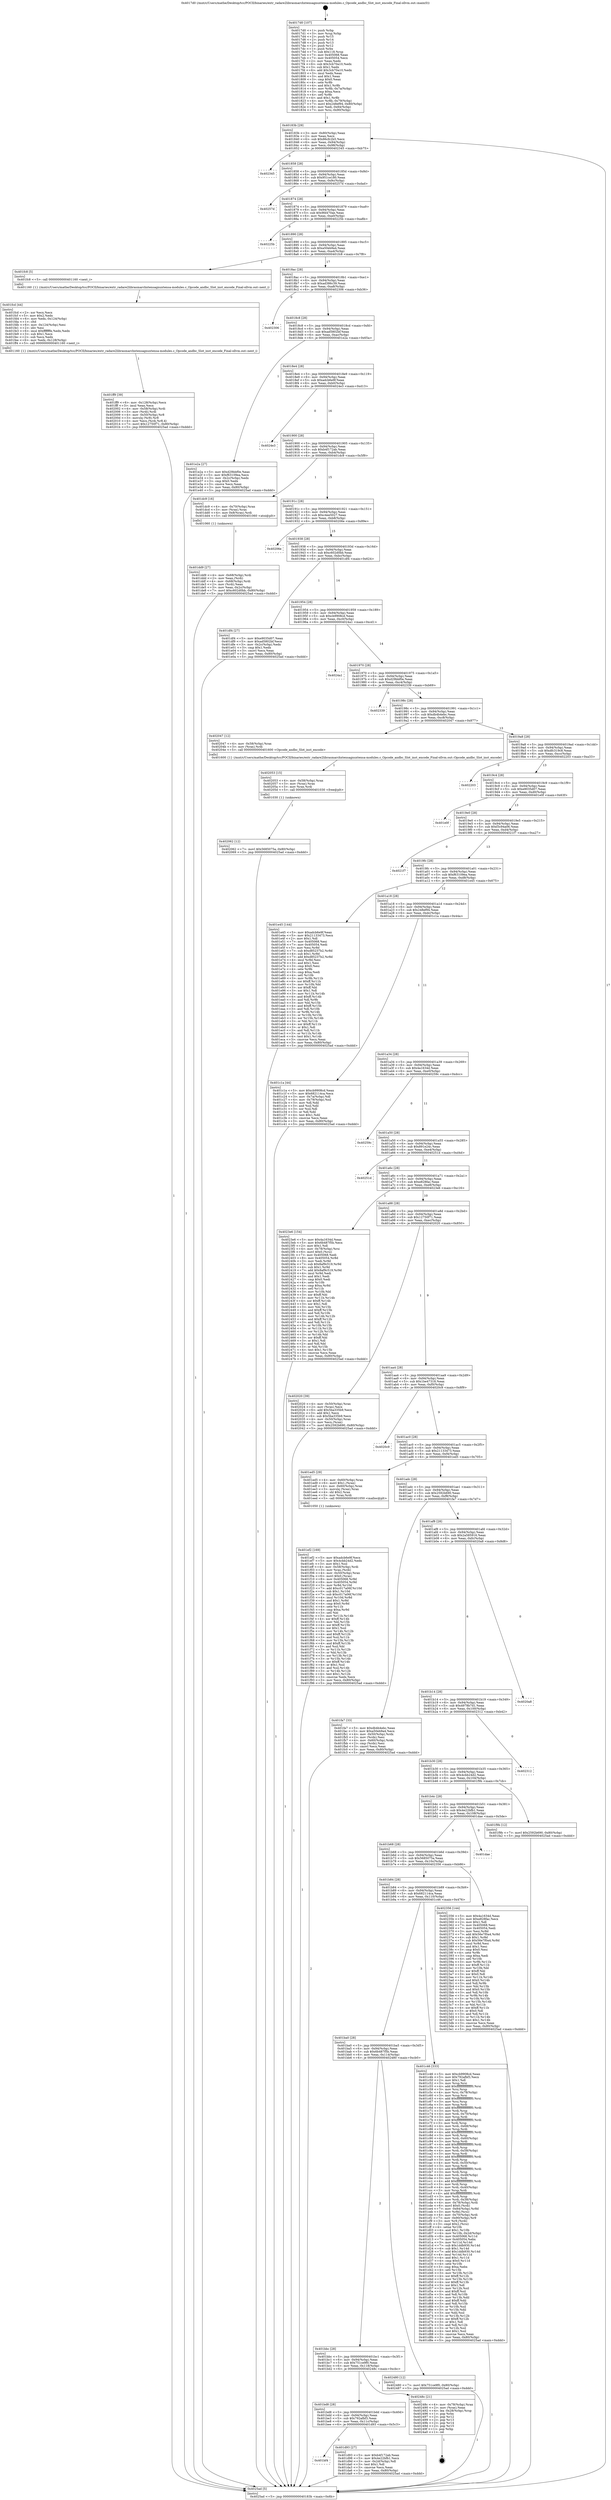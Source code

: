 digraph "0x4017d0" {
  label = "0x4017d0 (/mnt/c/Users/mathe/Desktop/tcc/POCII/binaries/extr_radare2librasmarchxtensagnuxtensa-modules.c_Opcode_andbc_Slot_inst_encode_Final-ollvm.out::main(0))"
  labelloc = "t"
  node[shape=record]

  Entry [label="",width=0.3,height=0.3,shape=circle,fillcolor=black,style=filled]
  "0x40183b" [label="{
     0x40183b [29]\l
     | [instrs]\l
     &nbsp;&nbsp;0x40183b \<+3\>: mov -0x80(%rbp),%eax\l
     &nbsp;&nbsp;0x40183e \<+2\>: mov %eax,%ecx\l
     &nbsp;&nbsp;0x401840 \<+6\>: sub $0x86cfc2b5,%ecx\l
     &nbsp;&nbsp;0x401846 \<+6\>: mov %eax,-0x94(%rbp)\l
     &nbsp;&nbsp;0x40184c \<+6\>: mov %ecx,-0x98(%rbp)\l
     &nbsp;&nbsp;0x401852 \<+6\>: je 0000000000402345 \<main+0xb75\>\l
  }"]
  "0x402345" [label="{
     0x402345\l
  }", style=dashed]
  "0x401858" [label="{
     0x401858 [28]\l
     | [instrs]\l
     &nbsp;&nbsp;0x401858 \<+5\>: jmp 000000000040185d \<main+0x8d\>\l
     &nbsp;&nbsp;0x40185d \<+6\>: mov -0x94(%rbp),%eax\l
     &nbsp;&nbsp;0x401863 \<+5\>: sub $0x951ce180,%eax\l
     &nbsp;&nbsp;0x401868 \<+6\>: mov %eax,-0x9c(%rbp)\l
     &nbsp;&nbsp;0x40186e \<+6\>: je 000000000040257d \<main+0xdad\>\l
  }"]
  Exit [label="",width=0.3,height=0.3,shape=circle,fillcolor=black,style=filled,peripheries=2]
  "0x40257d" [label="{
     0x40257d\l
  }", style=dashed]
  "0x401874" [label="{
     0x401874 [28]\l
     | [instrs]\l
     &nbsp;&nbsp;0x401874 \<+5\>: jmp 0000000000401879 \<main+0xa9\>\l
     &nbsp;&nbsp;0x401879 \<+6\>: mov -0x94(%rbp),%eax\l
     &nbsp;&nbsp;0x40187f \<+5\>: sub $0x9fd470ae,%eax\l
     &nbsp;&nbsp;0x401884 \<+6\>: mov %eax,-0xa0(%rbp)\l
     &nbsp;&nbsp;0x40188a \<+6\>: je 000000000040225b \<main+0xa8b\>\l
  }"]
  "0x402062" [label="{
     0x402062 [12]\l
     | [instrs]\l
     &nbsp;&nbsp;0x402062 \<+7\>: movl $0x5685075a,-0x80(%rbp)\l
     &nbsp;&nbsp;0x402069 \<+5\>: jmp 00000000004025ad \<main+0xddd\>\l
  }"]
  "0x40225b" [label="{
     0x40225b\l
  }", style=dashed]
  "0x401890" [label="{
     0x401890 [28]\l
     | [instrs]\l
     &nbsp;&nbsp;0x401890 \<+5\>: jmp 0000000000401895 \<main+0xc5\>\l
     &nbsp;&nbsp;0x401895 \<+6\>: mov -0x94(%rbp),%eax\l
     &nbsp;&nbsp;0x40189b \<+5\>: sub $0xa50eb9a4,%eax\l
     &nbsp;&nbsp;0x4018a0 \<+6\>: mov %eax,-0xa4(%rbp)\l
     &nbsp;&nbsp;0x4018a6 \<+6\>: je 0000000000401fc8 \<main+0x7f8\>\l
  }"]
  "0x402053" [label="{
     0x402053 [15]\l
     | [instrs]\l
     &nbsp;&nbsp;0x402053 \<+4\>: mov -0x58(%rbp),%rax\l
     &nbsp;&nbsp;0x402057 \<+3\>: mov (%rax),%rax\l
     &nbsp;&nbsp;0x40205a \<+3\>: mov %rax,%rdi\l
     &nbsp;&nbsp;0x40205d \<+5\>: call 0000000000401030 \<free@plt\>\l
     | [calls]\l
     &nbsp;&nbsp;0x401030 \{1\} (unknown)\l
  }"]
  "0x401fc8" [label="{
     0x401fc8 [5]\l
     | [instrs]\l
     &nbsp;&nbsp;0x401fc8 \<+5\>: call 0000000000401160 \<next_i\>\l
     | [calls]\l
     &nbsp;&nbsp;0x401160 \{1\} (/mnt/c/Users/mathe/Desktop/tcc/POCII/binaries/extr_radare2librasmarchxtensagnuxtensa-modules.c_Opcode_andbc_Slot_inst_encode_Final-ollvm.out::next_i)\l
  }"]
  "0x4018ac" [label="{
     0x4018ac [28]\l
     | [instrs]\l
     &nbsp;&nbsp;0x4018ac \<+5\>: jmp 00000000004018b1 \<main+0xe1\>\l
     &nbsp;&nbsp;0x4018b1 \<+6\>: mov -0x94(%rbp),%eax\l
     &nbsp;&nbsp;0x4018b7 \<+5\>: sub $0xad386c39,%eax\l
     &nbsp;&nbsp;0x4018bc \<+6\>: mov %eax,-0xa8(%rbp)\l
     &nbsp;&nbsp;0x4018c2 \<+6\>: je 0000000000402306 \<main+0xb36\>\l
  }"]
  "0x401ff9" [label="{
     0x401ff9 [39]\l
     | [instrs]\l
     &nbsp;&nbsp;0x401ff9 \<+6\>: mov -0x128(%rbp),%ecx\l
     &nbsp;&nbsp;0x401fff \<+3\>: imul %eax,%ecx\l
     &nbsp;&nbsp;0x402002 \<+4\>: mov -0x58(%rbp),%rdi\l
     &nbsp;&nbsp;0x402006 \<+3\>: mov (%rdi),%rdi\l
     &nbsp;&nbsp;0x402009 \<+4\>: mov -0x50(%rbp),%r8\l
     &nbsp;&nbsp;0x40200d \<+3\>: movslq (%r8),%r8\l
     &nbsp;&nbsp;0x402010 \<+4\>: mov %ecx,(%rdi,%r8,4)\l
     &nbsp;&nbsp;0x402014 \<+7\>: movl $0x12750f71,-0x80(%rbp)\l
     &nbsp;&nbsp;0x40201b \<+5\>: jmp 00000000004025ad \<main+0xddd\>\l
  }"]
  "0x402306" [label="{
     0x402306\l
  }", style=dashed]
  "0x4018c8" [label="{
     0x4018c8 [28]\l
     | [instrs]\l
     &nbsp;&nbsp;0x4018c8 \<+5\>: jmp 00000000004018cd \<main+0xfd\>\l
     &nbsp;&nbsp;0x4018cd \<+6\>: mov -0x94(%rbp),%eax\l
     &nbsp;&nbsp;0x4018d3 \<+5\>: sub $0xad5802bf,%eax\l
     &nbsp;&nbsp;0x4018d8 \<+6\>: mov %eax,-0xac(%rbp)\l
     &nbsp;&nbsp;0x4018de \<+6\>: je 0000000000401e2a \<main+0x65a\>\l
  }"]
  "0x401fcd" [label="{
     0x401fcd [44]\l
     | [instrs]\l
     &nbsp;&nbsp;0x401fcd \<+2\>: xor %ecx,%ecx\l
     &nbsp;&nbsp;0x401fcf \<+5\>: mov $0x2,%edx\l
     &nbsp;&nbsp;0x401fd4 \<+6\>: mov %edx,-0x124(%rbp)\l
     &nbsp;&nbsp;0x401fda \<+1\>: cltd\l
     &nbsp;&nbsp;0x401fdb \<+6\>: mov -0x124(%rbp),%esi\l
     &nbsp;&nbsp;0x401fe1 \<+2\>: idiv %esi\l
     &nbsp;&nbsp;0x401fe3 \<+6\>: imul $0xfffffffe,%edx,%edx\l
     &nbsp;&nbsp;0x401fe9 \<+3\>: sub $0x1,%ecx\l
     &nbsp;&nbsp;0x401fec \<+2\>: sub %ecx,%edx\l
     &nbsp;&nbsp;0x401fee \<+6\>: mov %edx,-0x128(%rbp)\l
     &nbsp;&nbsp;0x401ff4 \<+5\>: call 0000000000401160 \<next_i\>\l
     | [calls]\l
     &nbsp;&nbsp;0x401160 \{1\} (/mnt/c/Users/mathe/Desktop/tcc/POCII/binaries/extr_radare2librasmarchxtensagnuxtensa-modules.c_Opcode_andbc_Slot_inst_encode_Final-ollvm.out::next_i)\l
  }"]
  "0x401e2a" [label="{
     0x401e2a [27]\l
     | [instrs]\l
     &nbsp;&nbsp;0x401e2a \<+5\>: mov $0xd29bbf0e,%eax\l
     &nbsp;&nbsp;0x401e2f \<+5\>: mov $0xf63109ea,%ecx\l
     &nbsp;&nbsp;0x401e34 \<+3\>: mov -0x2c(%rbp),%edx\l
     &nbsp;&nbsp;0x401e37 \<+3\>: cmp $0x0,%edx\l
     &nbsp;&nbsp;0x401e3a \<+3\>: cmove %ecx,%eax\l
     &nbsp;&nbsp;0x401e3d \<+3\>: mov %eax,-0x80(%rbp)\l
     &nbsp;&nbsp;0x401e40 \<+5\>: jmp 00000000004025ad \<main+0xddd\>\l
  }"]
  "0x4018e4" [label="{
     0x4018e4 [28]\l
     | [instrs]\l
     &nbsp;&nbsp;0x4018e4 \<+5\>: jmp 00000000004018e9 \<main+0x119\>\l
     &nbsp;&nbsp;0x4018e9 \<+6\>: mov -0x94(%rbp),%eax\l
     &nbsp;&nbsp;0x4018ef \<+5\>: sub $0xadcb6e9f,%eax\l
     &nbsp;&nbsp;0x4018f4 \<+6\>: mov %eax,-0xb0(%rbp)\l
     &nbsp;&nbsp;0x4018fa \<+6\>: je 00000000004024e3 \<main+0xd13\>\l
  }"]
  "0x401ef2" [label="{
     0x401ef2 [169]\l
     | [instrs]\l
     &nbsp;&nbsp;0x401ef2 \<+5\>: mov $0xadcb6e9f,%ecx\l
     &nbsp;&nbsp;0x401ef7 \<+5\>: mov $0x4cbb24d2,%edx\l
     &nbsp;&nbsp;0x401efc \<+3\>: mov $0x1,%sil\l
     &nbsp;&nbsp;0x401eff \<+4\>: mov -0x58(%rbp),%rdi\l
     &nbsp;&nbsp;0x401f03 \<+3\>: mov %rax,(%rdi)\l
     &nbsp;&nbsp;0x401f06 \<+4\>: mov -0x50(%rbp),%rax\l
     &nbsp;&nbsp;0x401f0a \<+6\>: movl $0x0,(%rax)\l
     &nbsp;&nbsp;0x401f10 \<+8\>: mov 0x405068,%r8d\l
     &nbsp;&nbsp;0x401f18 \<+8\>: mov 0x405054,%r9d\l
     &nbsp;&nbsp;0x401f20 \<+3\>: mov %r8d,%r10d\l
     &nbsp;&nbsp;0x401f23 \<+7\>: add $0xc017a06f,%r10d\l
     &nbsp;&nbsp;0x401f2a \<+4\>: sub $0x1,%r10d\l
     &nbsp;&nbsp;0x401f2e \<+7\>: sub $0xc017a06f,%r10d\l
     &nbsp;&nbsp;0x401f35 \<+4\>: imul %r10d,%r8d\l
     &nbsp;&nbsp;0x401f39 \<+4\>: and $0x1,%r8d\l
     &nbsp;&nbsp;0x401f3d \<+4\>: cmp $0x0,%r8d\l
     &nbsp;&nbsp;0x401f41 \<+4\>: sete %r11b\l
     &nbsp;&nbsp;0x401f45 \<+4\>: cmp $0xa,%r9d\l
     &nbsp;&nbsp;0x401f49 \<+3\>: setl %bl\l
     &nbsp;&nbsp;0x401f4c \<+3\>: mov %r11b,%r14b\l
     &nbsp;&nbsp;0x401f4f \<+4\>: xor $0xff,%r14b\l
     &nbsp;&nbsp;0x401f53 \<+3\>: mov %bl,%r15b\l
     &nbsp;&nbsp;0x401f56 \<+4\>: xor $0xff,%r15b\l
     &nbsp;&nbsp;0x401f5a \<+4\>: xor $0x1,%sil\l
     &nbsp;&nbsp;0x401f5e \<+3\>: mov %r14b,%r12b\l
     &nbsp;&nbsp;0x401f61 \<+4\>: and $0xff,%r12b\l
     &nbsp;&nbsp;0x401f65 \<+3\>: and %sil,%r11b\l
     &nbsp;&nbsp;0x401f68 \<+3\>: mov %r15b,%r13b\l
     &nbsp;&nbsp;0x401f6b \<+4\>: and $0xff,%r13b\l
     &nbsp;&nbsp;0x401f6f \<+3\>: and %sil,%bl\l
     &nbsp;&nbsp;0x401f72 \<+3\>: or %r11b,%r12b\l
     &nbsp;&nbsp;0x401f75 \<+3\>: or %bl,%r13b\l
     &nbsp;&nbsp;0x401f78 \<+3\>: xor %r13b,%r12b\l
     &nbsp;&nbsp;0x401f7b \<+3\>: or %r15b,%r14b\l
     &nbsp;&nbsp;0x401f7e \<+4\>: xor $0xff,%r14b\l
     &nbsp;&nbsp;0x401f82 \<+4\>: or $0x1,%sil\l
     &nbsp;&nbsp;0x401f86 \<+3\>: and %sil,%r14b\l
     &nbsp;&nbsp;0x401f89 \<+3\>: or %r14b,%r12b\l
     &nbsp;&nbsp;0x401f8c \<+4\>: test $0x1,%r12b\l
     &nbsp;&nbsp;0x401f90 \<+3\>: cmovne %edx,%ecx\l
     &nbsp;&nbsp;0x401f93 \<+3\>: mov %ecx,-0x80(%rbp)\l
     &nbsp;&nbsp;0x401f96 \<+5\>: jmp 00000000004025ad \<main+0xddd\>\l
  }"]
  "0x4024e3" [label="{
     0x4024e3\l
  }", style=dashed]
  "0x401900" [label="{
     0x401900 [28]\l
     | [instrs]\l
     &nbsp;&nbsp;0x401900 \<+5\>: jmp 0000000000401905 \<main+0x135\>\l
     &nbsp;&nbsp;0x401905 \<+6\>: mov -0x94(%rbp),%eax\l
     &nbsp;&nbsp;0x40190b \<+5\>: sub $0xb4f172ab,%eax\l
     &nbsp;&nbsp;0x401910 \<+6\>: mov %eax,-0xb4(%rbp)\l
     &nbsp;&nbsp;0x401916 \<+6\>: je 0000000000401dc9 \<main+0x5f9\>\l
  }"]
  "0x401dd9" [label="{
     0x401dd9 [27]\l
     | [instrs]\l
     &nbsp;&nbsp;0x401dd9 \<+4\>: mov -0x68(%rbp),%rdi\l
     &nbsp;&nbsp;0x401ddd \<+2\>: mov %eax,(%rdi)\l
     &nbsp;&nbsp;0x401ddf \<+4\>: mov -0x68(%rbp),%rdi\l
     &nbsp;&nbsp;0x401de3 \<+2\>: mov (%rdi),%eax\l
     &nbsp;&nbsp;0x401de5 \<+3\>: mov %eax,-0x2c(%rbp)\l
     &nbsp;&nbsp;0x401de8 \<+7\>: movl $0xc602d0bb,-0x80(%rbp)\l
     &nbsp;&nbsp;0x401def \<+5\>: jmp 00000000004025ad \<main+0xddd\>\l
  }"]
  "0x401dc9" [label="{
     0x401dc9 [16]\l
     | [instrs]\l
     &nbsp;&nbsp;0x401dc9 \<+4\>: mov -0x70(%rbp),%rax\l
     &nbsp;&nbsp;0x401dcd \<+3\>: mov (%rax),%rax\l
     &nbsp;&nbsp;0x401dd0 \<+4\>: mov 0x8(%rax),%rdi\l
     &nbsp;&nbsp;0x401dd4 \<+5\>: call 0000000000401060 \<atoi@plt\>\l
     | [calls]\l
     &nbsp;&nbsp;0x401060 \{1\} (unknown)\l
  }"]
  "0x40191c" [label="{
     0x40191c [28]\l
     | [instrs]\l
     &nbsp;&nbsp;0x40191c \<+5\>: jmp 0000000000401921 \<main+0x151\>\l
     &nbsp;&nbsp;0x401921 \<+6\>: mov -0x94(%rbp),%eax\l
     &nbsp;&nbsp;0x401927 \<+5\>: sub $0xc4ee5027,%eax\l
     &nbsp;&nbsp;0x40192c \<+6\>: mov %eax,-0xb8(%rbp)\l
     &nbsp;&nbsp;0x401932 \<+6\>: je 000000000040206e \<main+0x89e\>\l
  }"]
  "0x401bf4" [label="{
     0x401bf4\l
  }", style=dashed]
  "0x40206e" [label="{
     0x40206e\l
  }", style=dashed]
  "0x401938" [label="{
     0x401938 [28]\l
     | [instrs]\l
     &nbsp;&nbsp;0x401938 \<+5\>: jmp 000000000040193d \<main+0x16d\>\l
     &nbsp;&nbsp;0x40193d \<+6\>: mov -0x94(%rbp),%eax\l
     &nbsp;&nbsp;0x401943 \<+5\>: sub $0xc602d0bb,%eax\l
     &nbsp;&nbsp;0x401948 \<+6\>: mov %eax,-0xbc(%rbp)\l
     &nbsp;&nbsp;0x40194e \<+6\>: je 0000000000401df4 \<main+0x624\>\l
  }"]
  "0x401d93" [label="{
     0x401d93 [27]\l
     | [instrs]\l
     &nbsp;&nbsp;0x401d93 \<+5\>: mov $0xb4f172ab,%eax\l
     &nbsp;&nbsp;0x401d98 \<+5\>: mov $0x4e22bfb1,%ecx\l
     &nbsp;&nbsp;0x401d9d \<+3\>: mov -0x2d(%rbp),%dl\l
     &nbsp;&nbsp;0x401da0 \<+3\>: test $0x1,%dl\l
     &nbsp;&nbsp;0x401da3 \<+3\>: cmovne %ecx,%eax\l
     &nbsp;&nbsp;0x401da6 \<+3\>: mov %eax,-0x80(%rbp)\l
     &nbsp;&nbsp;0x401da9 \<+5\>: jmp 00000000004025ad \<main+0xddd\>\l
  }"]
  "0x401df4" [label="{
     0x401df4 [27]\l
     | [instrs]\l
     &nbsp;&nbsp;0x401df4 \<+5\>: mov $0xe9035d07,%eax\l
     &nbsp;&nbsp;0x401df9 \<+5\>: mov $0xad5802bf,%ecx\l
     &nbsp;&nbsp;0x401dfe \<+3\>: mov -0x2c(%rbp),%edx\l
     &nbsp;&nbsp;0x401e01 \<+3\>: cmp $0x1,%edx\l
     &nbsp;&nbsp;0x401e04 \<+3\>: cmovl %ecx,%eax\l
     &nbsp;&nbsp;0x401e07 \<+3\>: mov %eax,-0x80(%rbp)\l
     &nbsp;&nbsp;0x401e0a \<+5\>: jmp 00000000004025ad \<main+0xddd\>\l
  }"]
  "0x401954" [label="{
     0x401954 [28]\l
     | [instrs]\l
     &nbsp;&nbsp;0x401954 \<+5\>: jmp 0000000000401959 \<main+0x189\>\l
     &nbsp;&nbsp;0x401959 \<+6\>: mov -0x94(%rbp),%eax\l
     &nbsp;&nbsp;0x40195f \<+5\>: sub $0xcb9908cd,%eax\l
     &nbsp;&nbsp;0x401964 \<+6\>: mov %eax,-0xc0(%rbp)\l
     &nbsp;&nbsp;0x40196a \<+6\>: je 00000000004024a1 \<main+0xcd1\>\l
  }"]
  "0x401bd8" [label="{
     0x401bd8 [28]\l
     | [instrs]\l
     &nbsp;&nbsp;0x401bd8 \<+5\>: jmp 0000000000401bdd \<main+0x40d\>\l
     &nbsp;&nbsp;0x401bdd \<+6\>: mov -0x94(%rbp),%eax\l
     &nbsp;&nbsp;0x401be3 \<+5\>: sub $0x792afbf3,%eax\l
     &nbsp;&nbsp;0x401be8 \<+6\>: mov %eax,-0x11c(%rbp)\l
     &nbsp;&nbsp;0x401bee \<+6\>: je 0000000000401d93 \<main+0x5c3\>\l
  }"]
  "0x4024a1" [label="{
     0x4024a1\l
  }", style=dashed]
  "0x401970" [label="{
     0x401970 [28]\l
     | [instrs]\l
     &nbsp;&nbsp;0x401970 \<+5\>: jmp 0000000000401975 \<main+0x1a5\>\l
     &nbsp;&nbsp;0x401975 \<+6\>: mov -0x94(%rbp),%eax\l
     &nbsp;&nbsp;0x40197b \<+5\>: sub $0xd29bbf0e,%eax\l
     &nbsp;&nbsp;0x401980 \<+6\>: mov %eax,-0xc4(%rbp)\l
     &nbsp;&nbsp;0x401986 \<+6\>: je 0000000000402339 \<main+0xb69\>\l
  }"]
  "0x40248c" [label="{
     0x40248c [21]\l
     | [instrs]\l
     &nbsp;&nbsp;0x40248c \<+4\>: mov -0x78(%rbp),%rax\l
     &nbsp;&nbsp;0x402490 \<+2\>: mov (%rax),%eax\l
     &nbsp;&nbsp;0x402492 \<+4\>: lea -0x28(%rbp),%rsp\l
     &nbsp;&nbsp;0x402496 \<+1\>: pop %rbx\l
     &nbsp;&nbsp;0x402497 \<+2\>: pop %r12\l
     &nbsp;&nbsp;0x402499 \<+2\>: pop %r13\l
     &nbsp;&nbsp;0x40249b \<+2\>: pop %r14\l
     &nbsp;&nbsp;0x40249d \<+2\>: pop %r15\l
     &nbsp;&nbsp;0x40249f \<+1\>: pop %rbp\l
     &nbsp;&nbsp;0x4024a0 \<+1\>: ret\l
  }"]
  "0x402339" [label="{
     0x402339\l
  }", style=dashed]
  "0x40198c" [label="{
     0x40198c [28]\l
     | [instrs]\l
     &nbsp;&nbsp;0x40198c \<+5\>: jmp 0000000000401991 \<main+0x1c1\>\l
     &nbsp;&nbsp;0x401991 \<+6\>: mov -0x94(%rbp),%eax\l
     &nbsp;&nbsp;0x401997 \<+5\>: sub $0xdb4b4ebc,%eax\l
     &nbsp;&nbsp;0x40199c \<+6\>: mov %eax,-0xc8(%rbp)\l
     &nbsp;&nbsp;0x4019a2 \<+6\>: je 0000000000402047 \<main+0x877\>\l
  }"]
  "0x401bbc" [label="{
     0x401bbc [28]\l
     | [instrs]\l
     &nbsp;&nbsp;0x401bbc \<+5\>: jmp 0000000000401bc1 \<main+0x3f1\>\l
     &nbsp;&nbsp;0x401bc1 \<+6\>: mov -0x94(%rbp),%eax\l
     &nbsp;&nbsp;0x401bc7 \<+5\>: sub $0x751ce9f0,%eax\l
     &nbsp;&nbsp;0x401bcc \<+6\>: mov %eax,-0x118(%rbp)\l
     &nbsp;&nbsp;0x401bd2 \<+6\>: je 000000000040248c \<main+0xcbc\>\l
  }"]
  "0x402047" [label="{
     0x402047 [12]\l
     | [instrs]\l
     &nbsp;&nbsp;0x402047 \<+4\>: mov -0x58(%rbp),%rax\l
     &nbsp;&nbsp;0x40204b \<+3\>: mov (%rax),%rdi\l
     &nbsp;&nbsp;0x40204e \<+5\>: call 0000000000401600 \<Opcode_andbc_Slot_inst_encode\>\l
     | [calls]\l
     &nbsp;&nbsp;0x401600 \{1\} (/mnt/c/Users/mathe/Desktop/tcc/POCII/binaries/extr_radare2librasmarchxtensagnuxtensa-modules.c_Opcode_andbc_Slot_inst_encode_Final-ollvm.out::Opcode_andbc_Slot_inst_encode)\l
  }"]
  "0x4019a8" [label="{
     0x4019a8 [28]\l
     | [instrs]\l
     &nbsp;&nbsp;0x4019a8 \<+5\>: jmp 00000000004019ad \<main+0x1dd\>\l
     &nbsp;&nbsp;0x4019ad \<+6\>: mov -0x94(%rbp),%eax\l
     &nbsp;&nbsp;0x4019b3 \<+5\>: sub $0xdfc319c8,%eax\l
     &nbsp;&nbsp;0x4019b8 \<+6\>: mov %eax,-0xcc(%rbp)\l
     &nbsp;&nbsp;0x4019be \<+6\>: je 0000000000402203 \<main+0xa33\>\l
  }"]
  "0x402480" [label="{
     0x402480 [12]\l
     | [instrs]\l
     &nbsp;&nbsp;0x402480 \<+7\>: movl $0x751ce9f0,-0x80(%rbp)\l
     &nbsp;&nbsp;0x402487 \<+5\>: jmp 00000000004025ad \<main+0xddd\>\l
  }"]
  "0x402203" [label="{
     0x402203\l
  }", style=dashed]
  "0x4019c4" [label="{
     0x4019c4 [28]\l
     | [instrs]\l
     &nbsp;&nbsp;0x4019c4 \<+5\>: jmp 00000000004019c9 \<main+0x1f9\>\l
     &nbsp;&nbsp;0x4019c9 \<+6\>: mov -0x94(%rbp),%eax\l
     &nbsp;&nbsp;0x4019cf \<+5\>: sub $0xe9035d07,%eax\l
     &nbsp;&nbsp;0x4019d4 \<+6\>: mov %eax,-0xd0(%rbp)\l
     &nbsp;&nbsp;0x4019da \<+6\>: je 0000000000401e0f \<main+0x63f\>\l
  }"]
  "0x401ba0" [label="{
     0x401ba0 [28]\l
     | [instrs]\l
     &nbsp;&nbsp;0x401ba0 \<+5\>: jmp 0000000000401ba5 \<main+0x3d5\>\l
     &nbsp;&nbsp;0x401ba5 \<+6\>: mov -0x94(%rbp),%eax\l
     &nbsp;&nbsp;0x401bab \<+5\>: sub $0x6b487f5b,%eax\l
     &nbsp;&nbsp;0x401bb0 \<+6\>: mov %eax,-0x114(%rbp)\l
     &nbsp;&nbsp;0x401bb6 \<+6\>: je 0000000000402480 \<main+0xcb0\>\l
  }"]
  "0x401e0f" [label="{
     0x401e0f\l
  }", style=dashed]
  "0x4019e0" [label="{
     0x4019e0 [28]\l
     | [instrs]\l
     &nbsp;&nbsp;0x4019e0 \<+5\>: jmp 00000000004019e5 \<main+0x215\>\l
     &nbsp;&nbsp;0x4019e5 \<+6\>: mov -0x94(%rbp),%eax\l
     &nbsp;&nbsp;0x4019eb \<+5\>: sub $0xf3c94a06,%eax\l
     &nbsp;&nbsp;0x4019f0 \<+6\>: mov %eax,-0xd4(%rbp)\l
     &nbsp;&nbsp;0x4019f6 \<+6\>: je 00000000004021f7 \<main+0xa27\>\l
  }"]
  "0x401c46" [label="{
     0x401c46 [333]\l
     | [instrs]\l
     &nbsp;&nbsp;0x401c46 \<+5\>: mov $0xcb9908cd,%eax\l
     &nbsp;&nbsp;0x401c4b \<+5\>: mov $0x792afbf3,%ecx\l
     &nbsp;&nbsp;0x401c50 \<+2\>: mov $0x1,%dl\l
     &nbsp;&nbsp;0x401c52 \<+3\>: mov %rsp,%rsi\l
     &nbsp;&nbsp;0x401c55 \<+4\>: add $0xfffffffffffffff0,%rsi\l
     &nbsp;&nbsp;0x401c59 \<+3\>: mov %rsi,%rsp\l
     &nbsp;&nbsp;0x401c5c \<+4\>: mov %rsi,-0x78(%rbp)\l
     &nbsp;&nbsp;0x401c60 \<+3\>: mov %rsp,%rsi\l
     &nbsp;&nbsp;0x401c63 \<+4\>: add $0xfffffffffffffff0,%rsi\l
     &nbsp;&nbsp;0x401c67 \<+3\>: mov %rsi,%rsp\l
     &nbsp;&nbsp;0x401c6a \<+3\>: mov %rsp,%rdi\l
     &nbsp;&nbsp;0x401c6d \<+4\>: add $0xfffffffffffffff0,%rdi\l
     &nbsp;&nbsp;0x401c71 \<+3\>: mov %rdi,%rsp\l
     &nbsp;&nbsp;0x401c74 \<+4\>: mov %rdi,-0x70(%rbp)\l
     &nbsp;&nbsp;0x401c78 \<+3\>: mov %rsp,%rdi\l
     &nbsp;&nbsp;0x401c7b \<+4\>: add $0xfffffffffffffff0,%rdi\l
     &nbsp;&nbsp;0x401c7f \<+3\>: mov %rdi,%rsp\l
     &nbsp;&nbsp;0x401c82 \<+4\>: mov %rdi,-0x68(%rbp)\l
     &nbsp;&nbsp;0x401c86 \<+3\>: mov %rsp,%rdi\l
     &nbsp;&nbsp;0x401c89 \<+4\>: add $0xfffffffffffffff0,%rdi\l
     &nbsp;&nbsp;0x401c8d \<+3\>: mov %rdi,%rsp\l
     &nbsp;&nbsp;0x401c90 \<+4\>: mov %rdi,-0x60(%rbp)\l
     &nbsp;&nbsp;0x401c94 \<+3\>: mov %rsp,%rdi\l
     &nbsp;&nbsp;0x401c97 \<+4\>: add $0xfffffffffffffff0,%rdi\l
     &nbsp;&nbsp;0x401c9b \<+3\>: mov %rdi,%rsp\l
     &nbsp;&nbsp;0x401c9e \<+4\>: mov %rdi,-0x58(%rbp)\l
     &nbsp;&nbsp;0x401ca2 \<+3\>: mov %rsp,%rdi\l
     &nbsp;&nbsp;0x401ca5 \<+4\>: add $0xfffffffffffffff0,%rdi\l
     &nbsp;&nbsp;0x401ca9 \<+3\>: mov %rdi,%rsp\l
     &nbsp;&nbsp;0x401cac \<+4\>: mov %rdi,-0x50(%rbp)\l
     &nbsp;&nbsp;0x401cb0 \<+3\>: mov %rsp,%rdi\l
     &nbsp;&nbsp;0x401cb3 \<+4\>: add $0xfffffffffffffff0,%rdi\l
     &nbsp;&nbsp;0x401cb7 \<+3\>: mov %rdi,%rsp\l
     &nbsp;&nbsp;0x401cba \<+4\>: mov %rdi,-0x48(%rbp)\l
     &nbsp;&nbsp;0x401cbe \<+3\>: mov %rsp,%rdi\l
     &nbsp;&nbsp;0x401cc1 \<+4\>: add $0xfffffffffffffff0,%rdi\l
     &nbsp;&nbsp;0x401cc5 \<+3\>: mov %rdi,%rsp\l
     &nbsp;&nbsp;0x401cc8 \<+4\>: mov %rdi,-0x40(%rbp)\l
     &nbsp;&nbsp;0x401ccc \<+3\>: mov %rsp,%rdi\l
     &nbsp;&nbsp;0x401ccf \<+4\>: add $0xfffffffffffffff0,%rdi\l
     &nbsp;&nbsp;0x401cd3 \<+3\>: mov %rdi,%rsp\l
     &nbsp;&nbsp;0x401cd6 \<+4\>: mov %rdi,-0x38(%rbp)\l
     &nbsp;&nbsp;0x401cda \<+4\>: mov -0x78(%rbp),%rdi\l
     &nbsp;&nbsp;0x401cde \<+6\>: movl $0x0,(%rdi)\l
     &nbsp;&nbsp;0x401ce4 \<+7\>: mov -0x84(%rbp),%r8d\l
     &nbsp;&nbsp;0x401ceb \<+3\>: mov %r8d,(%rsi)\l
     &nbsp;&nbsp;0x401cee \<+4\>: mov -0x70(%rbp),%rdi\l
     &nbsp;&nbsp;0x401cf2 \<+7\>: mov -0x90(%rbp),%r9\l
     &nbsp;&nbsp;0x401cf9 \<+3\>: mov %r9,(%rdi)\l
     &nbsp;&nbsp;0x401cfc \<+3\>: cmpl $0x2,(%rsi)\l
     &nbsp;&nbsp;0x401cff \<+4\>: setne %r10b\l
     &nbsp;&nbsp;0x401d03 \<+4\>: and $0x1,%r10b\l
     &nbsp;&nbsp;0x401d07 \<+4\>: mov %r10b,-0x2d(%rbp)\l
     &nbsp;&nbsp;0x401d0b \<+8\>: mov 0x405068,%r11d\l
     &nbsp;&nbsp;0x401d13 \<+7\>: mov 0x405054,%ebx\l
     &nbsp;&nbsp;0x401d1a \<+3\>: mov %r11d,%r14d\l
     &nbsp;&nbsp;0x401d1d \<+7\>: sub $0x1ddb930,%r14d\l
     &nbsp;&nbsp;0x401d24 \<+4\>: sub $0x1,%r14d\l
     &nbsp;&nbsp;0x401d28 \<+7\>: add $0x1ddb930,%r14d\l
     &nbsp;&nbsp;0x401d2f \<+4\>: imul %r14d,%r11d\l
     &nbsp;&nbsp;0x401d33 \<+4\>: and $0x1,%r11d\l
     &nbsp;&nbsp;0x401d37 \<+4\>: cmp $0x0,%r11d\l
     &nbsp;&nbsp;0x401d3b \<+4\>: sete %r10b\l
     &nbsp;&nbsp;0x401d3f \<+3\>: cmp $0xa,%ebx\l
     &nbsp;&nbsp;0x401d42 \<+4\>: setl %r15b\l
     &nbsp;&nbsp;0x401d46 \<+3\>: mov %r10b,%r12b\l
     &nbsp;&nbsp;0x401d49 \<+4\>: xor $0xff,%r12b\l
     &nbsp;&nbsp;0x401d4d \<+3\>: mov %r15b,%r13b\l
     &nbsp;&nbsp;0x401d50 \<+4\>: xor $0xff,%r13b\l
     &nbsp;&nbsp;0x401d54 \<+3\>: xor $0x1,%dl\l
     &nbsp;&nbsp;0x401d57 \<+3\>: mov %r12b,%sil\l
     &nbsp;&nbsp;0x401d5a \<+4\>: and $0xff,%sil\l
     &nbsp;&nbsp;0x401d5e \<+3\>: and %dl,%r10b\l
     &nbsp;&nbsp;0x401d61 \<+3\>: mov %r13b,%dil\l
     &nbsp;&nbsp;0x401d64 \<+4\>: and $0xff,%dil\l
     &nbsp;&nbsp;0x401d68 \<+3\>: and %dl,%r15b\l
     &nbsp;&nbsp;0x401d6b \<+3\>: or %r10b,%sil\l
     &nbsp;&nbsp;0x401d6e \<+3\>: or %r15b,%dil\l
     &nbsp;&nbsp;0x401d71 \<+3\>: xor %dil,%sil\l
     &nbsp;&nbsp;0x401d74 \<+3\>: or %r13b,%r12b\l
     &nbsp;&nbsp;0x401d77 \<+4\>: xor $0xff,%r12b\l
     &nbsp;&nbsp;0x401d7b \<+3\>: or $0x1,%dl\l
     &nbsp;&nbsp;0x401d7e \<+3\>: and %dl,%r12b\l
     &nbsp;&nbsp;0x401d81 \<+3\>: or %r12b,%sil\l
     &nbsp;&nbsp;0x401d84 \<+4\>: test $0x1,%sil\l
     &nbsp;&nbsp;0x401d88 \<+3\>: cmovne %ecx,%eax\l
     &nbsp;&nbsp;0x401d8b \<+3\>: mov %eax,-0x80(%rbp)\l
     &nbsp;&nbsp;0x401d8e \<+5\>: jmp 00000000004025ad \<main+0xddd\>\l
  }"]
  "0x4021f7" [label="{
     0x4021f7\l
  }", style=dashed]
  "0x4019fc" [label="{
     0x4019fc [28]\l
     | [instrs]\l
     &nbsp;&nbsp;0x4019fc \<+5\>: jmp 0000000000401a01 \<main+0x231\>\l
     &nbsp;&nbsp;0x401a01 \<+6\>: mov -0x94(%rbp),%eax\l
     &nbsp;&nbsp;0x401a07 \<+5\>: sub $0xf63109ea,%eax\l
     &nbsp;&nbsp;0x401a0c \<+6\>: mov %eax,-0xd8(%rbp)\l
     &nbsp;&nbsp;0x401a12 \<+6\>: je 0000000000401e45 \<main+0x675\>\l
  }"]
  "0x401b84" [label="{
     0x401b84 [28]\l
     | [instrs]\l
     &nbsp;&nbsp;0x401b84 \<+5\>: jmp 0000000000401b89 \<main+0x3b9\>\l
     &nbsp;&nbsp;0x401b89 \<+6\>: mov -0x94(%rbp),%eax\l
     &nbsp;&nbsp;0x401b8f \<+5\>: sub $0x682114ca,%eax\l
     &nbsp;&nbsp;0x401b94 \<+6\>: mov %eax,-0x110(%rbp)\l
     &nbsp;&nbsp;0x401b9a \<+6\>: je 0000000000401c46 \<main+0x476\>\l
  }"]
  "0x401e45" [label="{
     0x401e45 [144]\l
     | [instrs]\l
     &nbsp;&nbsp;0x401e45 \<+5\>: mov $0xadcb6e9f,%eax\l
     &nbsp;&nbsp;0x401e4a \<+5\>: mov $0x21133473,%ecx\l
     &nbsp;&nbsp;0x401e4f \<+2\>: mov $0x1,%dl\l
     &nbsp;&nbsp;0x401e51 \<+7\>: mov 0x405068,%esi\l
     &nbsp;&nbsp;0x401e58 \<+7\>: mov 0x405054,%edi\l
     &nbsp;&nbsp;0x401e5f \<+3\>: mov %esi,%r8d\l
     &nbsp;&nbsp;0x401e62 \<+7\>: sub $0xd85237b2,%r8d\l
     &nbsp;&nbsp;0x401e69 \<+4\>: sub $0x1,%r8d\l
     &nbsp;&nbsp;0x401e6d \<+7\>: add $0xd85237b2,%r8d\l
     &nbsp;&nbsp;0x401e74 \<+4\>: imul %r8d,%esi\l
     &nbsp;&nbsp;0x401e78 \<+3\>: and $0x1,%esi\l
     &nbsp;&nbsp;0x401e7b \<+3\>: cmp $0x0,%esi\l
     &nbsp;&nbsp;0x401e7e \<+4\>: sete %r9b\l
     &nbsp;&nbsp;0x401e82 \<+3\>: cmp $0xa,%edi\l
     &nbsp;&nbsp;0x401e85 \<+4\>: setl %r10b\l
     &nbsp;&nbsp;0x401e89 \<+3\>: mov %r9b,%r11b\l
     &nbsp;&nbsp;0x401e8c \<+4\>: xor $0xff,%r11b\l
     &nbsp;&nbsp;0x401e90 \<+3\>: mov %r10b,%bl\l
     &nbsp;&nbsp;0x401e93 \<+3\>: xor $0xff,%bl\l
     &nbsp;&nbsp;0x401e96 \<+3\>: xor $0x1,%dl\l
     &nbsp;&nbsp;0x401e99 \<+3\>: mov %r11b,%r14b\l
     &nbsp;&nbsp;0x401e9c \<+4\>: and $0xff,%r14b\l
     &nbsp;&nbsp;0x401ea0 \<+3\>: and %dl,%r9b\l
     &nbsp;&nbsp;0x401ea3 \<+3\>: mov %bl,%r15b\l
     &nbsp;&nbsp;0x401ea6 \<+4\>: and $0xff,%r15b\l
     &nbsp;&nbsp;0x401eaa \<+3\>: and %dl,%r10b\l
     &nbsp;&nbsp;0x401ead \<+3\>: or %r9b,%r14b\l
     &nbsp;&nbsp;0x401eb0 \<+3\>: or %r10b,%r15b\l
     &nbsp;&nbsp;0x401eb3 \<+3\>: xor %r15b,%r14b\l
     &nbsp;&nbsp;0x401eb6 \<+3\>: or %bl,%r11b\l
     &nbsp;&nbsp;0x401eb9 \<+4\>: xor $0xff,%r11b\l
     &nbsp;&nbsp;0x401ebd \<+3\>: or $0x1,%dl\l
     &nbsp;&nbsp;0x401ec0 \<+3\>: and %dl,%r11b\l
     &nbsp;&nbsp;0x401ec3 \<+3\>: or %r11b,%r14b\l
     &nbsp;&nbsp;0x401ec6 \<+4\>: test $0x1,%r14b\l
     &nbsp;&nbsp;0x401eca \<+3\>: cmovne %ecx,%eax\l
     &nbsp;&nbsp;0x401ecd \<+3\>: mov %eax,-0x80(%rbp)\l
     &nbsp;&nbsp;0x401ed0 \<+5\>: jmp 00000000004025ad \<main+0xddd\>\l
  }"]
  "0x401a18" [label="{
     0x401a18 [28]\l
     | [instrs]\l
     &nbsp;&nbsp;0x401a18 \<+5\>: jmp 0000000000401a1d \<main+0x24d\>\l
     &nbsp;&nbsp;0x401a1d \<+6\>: mov -0x94(%rbp),%eax\l
     &nbsp;&nbsp;0x401a23 \<+5\>: sub $0x248ef94,%eax\l
     &nbsp;&nbsp;0x401a28 \<+6\>: mov %eax,-0xdc(%rbp)\l
     &nbsp;&nbsp;0x401a2e \<+6\>: je 0000000000401c1a \<main+0x44a\>\l
  }"]
  "0x402356" [label="{
     0x402356 [144]\l
     | [instrs]\l
     &nbsp;&nbsp;0x402356 \<+5\>: mov $0x4a1634d,%eax\l
     &nbsp;&nbsp;0x40235b \<+5\>: mov $0xe828fac,%ecx\l
     &nbsp;&nbsp;0x402360 \<+2\>: mov $0x1,%dl\l
     &nbsp;&nbsp;0x402362 \<+7\>: mov 0x405068,%esi\l
     &nbsp;&nbsp;0x402369 \<+7\>: mov 0x405054,%edi\l
     &nbsp;&nbsp;0x402370 \<+3\>: mov %esi,%r8d\l
     &nbsp;&nbsp;0x402373 \<+7\>: add $0x56e7f0a4,%r8d\l
     &nbsp;&nbsp;0x40237a \<+4\>: sub $0x1,%r8d\l
     &nbsp;&nbsp;0x40237e \<+7\>: sub $0x56e7f0a4,%r8d\l
     &nbsp;&nbsp;0x402385 \<+4\>: imul %r8d,%esi\l
     &nbsp;&nbsp;0x402389 \<+3\>: and $0x1,%esi\l
     &nbsp;&nbsp;0x40238c \<+3\>: cmp $0x0,%esi\l
     &nbsp;&nbsp;0x40238f \<+4\>: sete %r9b\l
     &nbsp;&nbsp;0x402393 \<+3\>: cmp $0xa,%edi\l
     &nbsp;&nbsp;0x402396 \<+4\>: setl %r10b\l
     &nbsp;&nbsp;0x40239a \<+3\>: mov %r9b,%r11b\l
     &nbsp;&nbsp;0x40239d \<+4\>: xor $0xff,%r11b\l
     &nbsp;&nbsp;0x4023a1 \<+3\>: mov %r10b,%bl\l
     &nbsp;&nbsp;0x4023a4 \<+3\>: xor $0xff,%bl\l
     &nbsp;&nbsp;0x4023a7 \<+3\>: xor $0x0,%dl\l
     &nbsp;&nbsp;0x4023aa \<+3\>: mov %r11b,%r14b\l
     &nbsp;&nbsp;0x4023ad \<+4\>: and $0x0,%r14b\l
     &nbsp;&nbsp;0x4023b1 \<+3\>: and %dl,%r9b\l
     &nbsp;&nbsp;0x4023b4 \<+3\>: mov %bl,%r15b\l
     &nbsp;&nbsp;0x4023b7 \<+4\>: and $0x0,%r15b\l
     &nbsp;&nbsp;0x4023bb \<+3\>: and %dl,%r10b\l
     &nbsp;&nbsp;0x4023be \<+3\>: or %r9b,%r14b\l
     &nbsp;&nbsp;0x4023c1 \<+3\>: or %r10b,%r15b\l
     &nbsp;&nbsp;0x4023c4 \<+3\>: xor %r15b,%r14b\l
     &nbsp;&nbsp;0x4023c7 \<+3\>: or %bl,%r11b\l
     &nbsp;&nbsp;0x4023ca \<+4\>: xor $0xff,%r11b\l
     &nbsp;&nbsp;0x4023ce \<+3\>: or $0x0,%dl\l
     &nbsp;&nbsp;0x4023d1 \<+3\>: and %dl,%r11b\l
     &nbsp;&nbsp;0x4023d4 \<+3\>: or %r11b,%r14b\l
     &nbsp;&nbsp;0x4023d7 \<+4\>: test $0x1,%r14b\l
     &nbsp;&nbsp;0x4023db \<+3\>: cmovne %ecx,%eax\l
     &nbsp;&nbsp;0x4023de \<+3\>: mov %eax,-0x80(%rbp)\l
     &nbsp;&nbsp;0x4023e1 \<+5\>: jmp 00000000004025ad \<main+0xddd\>\l
  }"]
  "0x401c1a" [label="{
     0x401c1a [44]\l
     | [instrs]\l
     &nbsp;&nbsp;0x401c1a \<+5\>: mov $0xcb9908cd,%eax\l
     &nbsp;&nbsp;0x401c1f \<+5\>: mov $0x682114ca,%ecx\l
     &nbsp;&nbsp;0x401c24 \<+3\>: mov -0x7a(%rbp),%dl\l
     &nbsp;&nbsp;0x401c27 \<+4\>: mov -0x79(%rbp),%sil\l
     &nbsp;&nbsp;0x401c2b \<+3\>: mov %dl,%dil\l
     &nbsp;&nbsp;0x401c2e \<+3\>: and %sil,%dil\l
     &nbsp;&nbsp;0x401c31 \<+3\>: xor %sil,%dl\l
     &nbsp;&nbsp;0x401c34 \<+3\>: or %dl,%dil\l
     &nbsp;&nbsp;0x401c37 \<+4\>: test $0x1,%dil\l
     &nbsp;&nbsp;0x401c3b \<+3\>: cmovne %ecx,%eax\l
     &nbsp;&nbsp;0x401c3e \<+3\>: mov %eax,-0x80(%rbp)\l
     &nbsp;&nbsp;0x401c41 \<+5\>: jmp 00000000004025ad \<main+0xddd\>\l
  }"]
  "0x401a34" [label="{
     0x401a34 [28]\l
     | [instrs]\l
     &nbsp;&nbsp;0x401a34 \<+5\>: jmp 0000000000401a39 \<main+0x269\>\l
     &nbsp;&nbsp;0x401a39 \<+6\>: mov -0x94(%rbp),%eax\l
     &nbsp;&nbsp;0x401a3f \<+5\>: sub $0x4a1634d,%eax\l
     &nbsp;&nbsp;0x401a44 \<+6\>: mov %eax,-0xe0(%rbp)\l
     &nbsp;&nbsp;0x401a4a \<+6\>: je 000000000040259c \<main+0xdcc\>\l
  }"]
  "0x4025ad" [label="{
     0x4025ad [5]\l
     | [instrs]\l
     &nbsp;&nbsp;0x4025ad \<+5\>: jmp 000000000040183b \<main+0x6b\>\l
  }"]
  "0x4017d0" [label="{
     0x4017d0 [107]\l
     | [instrs]\l
     &nbsp;&nbsp;0x4017d0 \<+1\>: push %rbp\l
     &nbsp;&nbsp;0x4017d1 \<+3\>: mov %rsp,%rbp\l
     &nbsp;&nbsp;0x4017d4 \<+2\>: push %r15\l
     &nbsp;&nbsp;0x4017d6 \<+2\>: push %r14\l
     &nbsp;&nbsp;0x4017d8 \<+2\>: push %r13\l
     &nbsp;&nbsp;0x4017da \<+2\>: push %r12\l
     &nbsp;&nbsp;0x4017dc \<+1\>: push %rbx\l
     &nbsp;&nbsp;0x4017dd \<+7\>: sub $0x118,%rsp\l
     &nbsp;&nbsp;0x4017e4 \<+7\>: mov 0x405068,%eax\l
     &nbsp;&nbsp;0x4017eb \<+7\>: mov 0x405054,%ecx\l
     &nbsp;&nbsp;0x4017f2 \<+2\>: mov %eax,%edx\l
     &nbsp;&nbsp;0x4017f4 \<+6\>: sub $0x3cb70a10,%edx\l
     &nbsp;&nbsp;0x4017fa \<+3\>: sub $0x1,%edx\l
     &nbsp;&nbsp;0x4017fd \<+6\>: add $0x3cb70a10,%edx\l
     &nbsp;&nbsp;0x401803 \<+3\>: imul %edx,%eax\l
     &nbsp;&nbsp;0x401806 \<+3\>: and $0x1,%eax\l
     &nbsp;&nbsp;0x401809 \<+3\>: cmp $0x0,%eax\l
     &nbsp;&nbsp;0x40180c \<+4\>: sete %r8b\l
     &nbsp;&nbsp;0x401810 \<+4\>: and $0x1,%r8b\l
     &nbsp;&nbsp;0x401814 \<+4\>: mov %r8b,-0x7a(%rbp)\l
     &nbsp;&nbsp;0x401818 \<+3\>: cmp $0xa,%ecx\l
     &nbsp;&nbsp;0x40181b \<+4\>: setl %r8b\l
     &nbsp;&nbsp;0x40181f \<+4\>: and $0x1,%r8b\l
     &nbsp;&nbsp;0x401823 \<+4\>: mov %r8b,-0x79(%rbp)\l
     &nbsp;&nbsp;0x401827 \<+7\>: movl $0x248ef94,-0x80(%rbp)\l
     &nbsp;&nbsp;0x40182e \<+6\>: mov %edi,-0x84(%rbp)\l
     &nbsp;&nbsp;0x401834 \<+7\>: mov %rsi,-0x90(%rbp)\l
  }"]
  "0x401b68" [label="{
     0x401b68 [28]\l
     | [instrs]\l
     &nbsp;&nbsp;0x401b68 \<+5\>: jmp 0000000000401b6d \<main+0x39d\>\l
     &nbsp;&nbsp;0x401b6d \<+6\>: mov -0x94(%rbp),%eax\l
     &nbsp;&nbsp;0x401b73 \<+5\>: sub $0x5685075a,%eax\l
     &nbsp;&nbsp;0x401b78 \<+6\>: mov %eax,-0x10c(%rbp)\l
     &nbsp;&nbsp;0x401b7e \<+6\>: je 0000000000402356 \<main+0xb86\>\l
  }"]
  "0x40259c" [label="{
     0x40259c\l
  }", style=dashed]
  "0x401a50" [label="{
     0x401a50 [28]\l
     | [instrs]\l
     &nbsp;&nbsp;0x401a50 \<+5\>: jmp 0000000000401a55 \<main+0x285\>\l
     &nbsp;&nbsp;0x401a55 \<+6\>: mov -0x94(%rbp),%eax\l
     &nbsp;&nbsp;0x401a5b \<+5\>: sub $0x891e24c,%eax\l
     &nbsp;&nbsp;0x401a60 \<+6\>: mov %eax,-0xe4(%rbp)\l
     &nbsp;&nbsp;0x401a66 \<+6\>: je 000000000040251d \<main+0xd4d\>\l
  }"]
  "0x401dae" [label="{
     0x401dae\l
  }", style=dashed]
  "0x40251d" [label="{
     0x40251d\l
  }", style=dashed]
  "0x401a6c" [label="{
     0x401a6c [28]\l
     | [instrs]\l
     &nbsp;&nbsp;0x401a6c \<+5\>: jmp 0000000000401a71 \<main+0x2a1\>\l
     &nbsp;&nbsp;0x401a71 \<+6\>: mov -0x94(%rbp),%eax\l
     &nbsp;&nbsp;0x401a77 \<+5\>: sub $0xe828fac,%eax\l
     &nbsp;&nbsp;0x401a7c \<+6\>: mov %eax,-0xe8(%rbp)\l
     &nbsp;&nbsp;0x401a82 \<+6\>: je 00000000004023e6 \<main+0xc16\>\l
  }"]
  "0x401b4c" [label="{
     0x401b4c [28]\l
     | [instrs]\l
     &nbsp;&nbsp;0x401b4c \<+5\>: jmp 0000000000401b51 \<main+0x381\>\l
     &nbsp;&nbsp;0x401b51 \<+6\>: mov -0x94(%rbp),%eax\l
     &nbsp;&nbsp;0x401b57 \<+5\>: sub $0x4e22bfb1,%eax\l
     &nbsp;&nbsp;0x401b5c \<+6\>: mov %eax,-0x108(%rbp)\l
     &nbsp;&nbsp;0x401b62 \<+6\>: je 0000000000401dae \<main+0x5de\>\l
  }"]
  "0x4023e6" [label="{
     0x4023e6 [154]\l
     | [instrs]\l
     &nbsp;&nbsp;0x4023e6 \<+5\>: mov $0x4a1634d,%eax\l
     &nbsp;&nbsp;0x4023eb \<+5\>: mov $0x6b487f5b,%ecx\l
     &nbsp;&nbsp;0x4023f0 \<+2\>: mov $0x1,%dl\l
     &nbsp;&nbsp;0x4023f2 \<+4\>: mov -0x78(%rbp),%rsi\l
     &nbsp;&nbsp;0x4023f6 \<+6\>: movl $0x0,(%rsi)\l
     &nbsp;&nbsp;0x4023fc \<+7\>: mov 0x405068,%edi\l
     &nbsp;&nbsp;0x402403 \<+8\>: mov 0x405054,%r8d\l
     &nbsp;&nbsp;0x40240b \<+3\>: mov %edi,%r9d\l
     &nbsp;&nbsp;0x40240e \<+7\>: sub $0x8af9c519,%r9d\l
     &nbsp;&nbsp;0x402415 \<+4\>: sub $0x1,%r9d\l
     &nbsp;&nbsp;0x402419 \<+7\>: add $0x8af9c519,%r9d\l
     &nbsp;&nbsp;0x402420 \<+4\>: imul %r9d,%edi\l
     &nbsp;&nbsp;0x402424 \<+3\>: and $0x1,%edi\l
     &nbsp;&nbsp;0x402427 \<+3\>: cmp $0x0,%edi\l
     &nbsp;&nbsp;0x40242a \<+4\>: sete %r10b\l
     &nbsp;&nbsp;0x40242e \<+4\>: cmp $0xa,%r8d\l
     &nbsp;&nbsp;0x402432 \<+4\>: setl %r11b\l
     &nbsp;&nbsp;0x402436 \<+3\>: mov %r10b,%bl\l
     &nbsp;&nbsp;0x402439 \<+3\>: xor $0xff,%bl\l
     &nbsp;&nbsp;0x40243c \<+3\>: mov %r11b,%r14b\l
     &nbsp;&nbsp;0x40243f \<+4\>: xor $0xff,%r14b\l
     &nbsp;&nbsp;0x402443 \<+3\>: xor $0x1,%dl\l
     &nbsp;&nbsp;0x402446 \<+3\>: mov %bl,%r15b\l
     &nbsp;&nbsp;0x402449 \<+4\>: and $0xff,%r15b\l
     &nbsp;&nbsp;0x40244d \<+3\>: and %dl,%r10b\l
     &nbsp;&nbsp;0x402450 \<+3\>: mov %r14b,%r12b\l
     &nbsp;&nbsp;0x402453 \<+4\>: and $0xff,%r12b\l
     &nbsp;&nbsp;0x402457 \<+3\>: and %dl,%r11b\l
     &nbsp;&nbsp;0x40245a \<+3\>: or %r10b,%r15b\l
     &nbsp;&nbsp;0x40245d \<+3\>: or %r11b,%r12b\l
     &nbsp;&nbsp;0x402460 \<+3\>: xor %r12b,%r15b\l
     &nbsp;&nbsp;0x402463 \<+3\>: or %r14b,%bl\l
     &nbsp;&nbsp;0x402466 \<+3\>: xor $0xff,%bl\l
     &nbsp;&nbsp;0x402469 \<+3\>: or $0x1,%dl\l
     &nbsp;&nbsp;0x40246c \<+2\>: and %dl,%bl\l
     &nbsp;&nbsp;0x40246e \<+3\>: or %bl,%r15b\l
     &nbsp;&nbsp;0x402471 \<+4\>: test $0x1,%r15b\l
     &nbsp;&nbsp;0x402475 \<+3\>: cmovne %ecx,%eax\l
     &nbsp;&nbsp;0x402478 \<+3\>: mov %eax,-0x80(%rbp)\l
     &nbsp;&nbsp;0x40247b \<+5\>: jmp 00000000004025ad \<main+0xddd\>\l
  }"]
  "0x401a88" [label="{
     0x401a88 [28]\l
     | [instrs]\l
     &nbsp;&nbsp;0x401a88 \<+5\>: jmp 0000000000401a8d \<main+0x2bd\>\l
     &nbsp;&nbsp;0x401a8d \<+6\>: mov -0x94(%rbp),%eax\l
     &nbsp;&nbsp;0x401a93 \<+5\>: sub $0x12750f71,%eax\l
     &nbsp;&nbsp;0x401a98 \<+6\>: mov %eax,-0xec(%rbp)\l
     &nbsp;&nbsp;0x401a9e \<+6\>: je 0000000000402020 \<main+0x850\>\l
  }"]
  "0x401f9b" [label="{
     0x401f9b [12]\l
     | [instrs]\l
     &nbsp;&nbsp;0x401f9b \<+7\>: movl $0x2592b690,-0x80(%rbp)\l
     &nbsp;&nbsp;0x401fa2 \<+5\>: jmp 00000000004025ad \<main+0xddd\>\l
  }"]
  "0x402020" [label="{
     0x402020 [39]\l
     | [instrs]\l
     &nbsp;&nbsp;0x402020 \<+4\>: mov -0x50(%rbp),%rax\l
     &nbsp;&nbsp;0x402024 \<+2\>: mov (%rax),%ecx\l
     &nbsp;&nbsp;0x402026 \<+6\>: add $0x5ba335b9,%ecx\l
     &nbsp;&nbsp;0x40202c \<+3\>: add $0x1,%ecx\l
     &nbsp;&nbsp;0x40202f \<+6\>: sub $0x5ba335b9,%ecx\l
     &nbsp;&nbsp;0x402035 \<+4\>: mov -0x50(%rbp),%rax\l
     &nbsp;&nbsp;0x402039 \<+2\>: mov %ecx,(%rax)\l
     &nbsp;&nbsp;0x40203b \<+7\>: movl $0x2592b690,-0x80(%rbp)\l
     &nbsp;&nbsp;0x402042 \<+5\>: jmp 00000000004025ad \<main+0xddd\>\l
  }"]
  "0x401aa4" [label="{
     0x401aa4 [28]\l
     | [instrs]\l
     &nbsp;&nbsp;0x401aa4 \<+5\>: jmp 0000000000401aa9 \<main+0x2d9\>\l
     &nbsp;&nbsp;0x401aa9 \<+6\>: mov -0x94(%rbp),%eax\l
     &nbsp;&nbsp;0x401aaf \<+5\>: sub $0x1be47318,%eax\l
     &nbsp;&nbsp;0x401ab4 \<+6\>: mov %eax,-0xf0(%rbp)\l
     &nbsp;&nbsp;0x401aba \<+6\>: je 00000000004020c9 \<main+0x8f9\>\l
  }"]
  "0x401b30" [label="{
     0x401b30 [28]\l
     | [instrs]\l
     &nbsp;&nbsp;0x401b30 \<+5\>: jmp 0000000000401b35 \<main+0x365\>\l
     &nbsp;&nbsp;0x401b35 \<+6\>: mov -0x94(%rbp),%eax\l
     &nbsp;&nbsp;0x401b3b \<+5\>: sub $0x4cbb24d2,%eax\l
     &nbsp;&nbsp;0x401b40 \<+6\>: mov %eax,-0x104(%rbp)\l
     &nbsp;&nbsp;0x401b46 \<+6\>: je 0000000000401f9b \<main+0x7cb\>\l
  }"]
  "0x4020c9" [label="{
     0x4020c9\l
  }", style=dashed]
  "0x401ac0" [label="{
     0x401ac0 [28]\l
     | [instrs]\l
     &nbsp;&nbsp;0x401ac0 \<+5\>: jmp 0000000000401ac5 \<main+0x2f5\>\l
     &nbsp;&nbsp;0x401ac5 \<+6\>: mov -0x94(%rbp),%eax\l
     &nbsp;&nbsp;0x401acb \<+5\>: sub $0x21133473,%eax\l
     &nbsp;&nbsp;0x401ad0 \<+6\>: mov %eax,-0xf4(%rbp)\l
     &nbsp;&nbsp;0x401ad6 \<+6\>: je 0000000000401ed5 \<main+0x705\>\l
  }"]
  "0x402312" [label="{
     0x402312\l
  }", style=dashed]
  "0x401ed5" [label="{
     0x401ed5 [29]\l
     | [instrs]\l
     &nbsp;&nbsp;0x401ed5 \<+4\>: mov -0x60(%rbp),%rax\l
     &nbsp;&nbsp;0x401ed9 \<+6\>: movl $0x1,(%rax)\l
     &nbsp;&nbsp;0x401edf \<+4\>: mov -0x60(%rbp),%rax\l
     &nbsp;&nbsp;0x401ee3 \<+3\>: movslq (%rax),%rax\l
     &nbsp;&nbsp;0x401ee6 \<+4\>: shl $0x2,%rax\l
     &nbsp;&nbsp;0x401eea \<+3\>: mov %rax,%rdi\l
     &nbsp;&nbsp;0x401eed \<+5\>: call 0000000000401050 \<malloc@plt\>\l
     | [calls]\l
     &nbsp;&nbsp;0x401050 \{1\} (unknown)\l
  }"]
  "0x401adc" [label="{
     0x401adc [28]\l
     | [instrs]\l
     &nbsp;&nbsp;0x401adc \<+5\>: jmp 0000000000401ae1 \<main+0x311\>\l
     &nbsp;&nbsp;0x401ae1 \<+6\>: mov -0x94(%rbp),%eax\l
     &nbsp;&nbsp;0x401ae7 \<+5\>: sub $0x2592b690,%eax\l
     &nbsp;&nbsp;0x401aec \<+6\>: mov %eax,-0xf8(%rbp)\l
     &nbsp;&nbsp;0x401af2 \<+6\>: je 0000000000401fa7 \<main+0x7d7\>\l
  }"]
  "0x401b14" [label="{
     0x401b14 [28]\l
     | [instrs]\l
     &nbsp;&nbsp;0x401b14 \<+5\>: jmp 0000000000401b19 \<main+0x349\>\l
     &nbsp;&nbsp;0x401b19 \<+6\>: mov -0x94(%rbp),%eax\l
     &nbsp;&nbsp;0x401b1f \<+5\>: sub $0x4978b7d1,%eax\l
     &nbsp;&nbsp;0x401b24 \<+6\>: mov %eax,-0x100(%rbp)\l
     &nbsp;&nbsp;0x401b2a \<+6\>: je 0000000000402312 \<main+0xb42\>\l
  }"]
  "0x401fa7" [label="{
     0x401fa7 [33]\l
     | [instrs]\l
     &nbsp;&nbsp;0x401fa7 \<+5\>: mov $0xdb4b4ebc,%eax\l
     &nbsp;&nbsp;0x401fac \<+5\>: mov $0xa50eb9a4,%ecx\l
     &nbsp;&nbsp;0x401fb1 \<+4\>: mov -0x50(%rbp),%rdx\l
     &nbsp;&nbsp;0x401fb5 \<+2\>: mov (%rdx),%esi\l
     &nbsp;&nbsp;0x401fb7 \<+4\>: mov -0x60(%rbp),%rdx\l
     &nbsp;&nbsp;0x401fbb \<+2\>: cmp (%rdx),%esi\l
     &nbsp;&nbsp;0x401fbd \<+3\>: cmovl %ecx,%eax\l
     &nbsp;&nbsp;0x401fc0 \<+3\>: mov %eax,-0x80(%rbp)\l
     &nbsp;&nbsp;0x401fc3 \<+5\>: jmp 00000000004025ad \<main+0xddd\>\l
  }"]
  "0x401af8" [label="{
     0x401af8 [28]\l
     | [instrs]\l
     &nbsp;&nbsp;0x401af8 \<+5\>: jmp 0000000000401afd \<main+0x32d\>\l
     &nbsp;&nbsp;0x401afd \<+6\>: mov -0x94(%rbp),%eax\l
     &nbsp;&nbsp;0x401b03 \<+5\>: sub $0x2a585916,%eax\l
     &nbsp;&nbsp;0x401b08 \<+6\>: mov %eax,-0xfc(%rbp)\l
     &nbsp;&nbsp;0x401b0e \<+6\>: je 00000000004020a8 \<main+0x8d8\>\l
  }"]
  "0x4020a8" [label="{
     0x4020a8\l
  }", style=dashed]
  Entry -> "0x4017d0" [label=" 1"]
  "0x40183b" -> "0x402345" [label=" 0"]
  "0x40183b" -> "0x401858" [label=" 18"]
  "0x40248c" -> Exit [label=" 1"]
  "0x401858" -> "0x40257d" [label=" 0"]
  "0x401858" -> "0x401874" [label=" 18"]
  "0x402480" -> "0x4025ad" [label=" 1"]
  "0x401874" -> "0x40225b" [label=" 0"]
  "0x401874" -> "0x401890" [label=" 18"]
  "0x4023e6" -> "0x4025ad" [label=" 1"]
  "0x401890" -> "0x401fc8" [label=" 1"]
  "0x401890" -> "0x4018ac" [label=" 17"]
  "0x402356" -> "0x4025ad" [label=" 1"]
  "0x4018ac" -> "0x402306" [label=" 0"]
  "0x4018ac" -> "0x4018c8" [label=" 17"]
  "0x402062" -> "0x4025ad" [label=" 1"]
  "0x4018c8" -> "0x401e2a" [label=" 1"]
  "0x4018c8" -> "0x4018e4" [label=" 16"]
  "0x402053" -> "0x402062" [label=" 1"]
  "0x4018e4" -> "0x4024e3" [label=" 0"]
  "0x4018e4" -> "0x401900" [label=" 16"]
  "0x402047" -> "0x402053" [label=" 1"]
  "0x401900" -> "0x401dc9" [label=" 1"]
  "0x401900" -> "0x40191c" [label=" 15"]
  "0x402020" -> "0x4025ad" [label=" 1"]
  "0x40191c" -> "0x40206e" [label=" 0"]
  "0x40191c" -> "0x401938" [label=" 15"]
  "0x401ff9" -> "0x4025ad" [label=" 1"]
  "0x401938" -> "0x401df4" [label=" 1"]
  "0x401938" -> "0x401954" [label=" 14"]
  "0x401fcd" -> "0x401ff9" [label=" 1"]
  "0x401954" -> "0x4024a1" [label=" 0"]
  "0x401954" -> "0x401970" [label=" 14"]
  "0x401fa7" -> "0x4025ad" [label=" 2"]
  "0x401970" -> "0x402339" [label=" 0"]
  "0x401970" -> "0x40198c" [label=" 14"]
  "0x401f9b" -> "0x4025ad" [label=" 1"]
  "0x40198c" -> "0x402047" [label=" 1"]
  "0x40198c" -> "0x4019a8" [label=" 13"]
  "0x401ed5" -> "0x401ef2" [label=" 1"]
  "0x4019a8" -> "0x402203" [label=" 0"]
  "0x4019a8" -> "0x4019c4" [label=" 13"]
  "0x401e45" -> "0x4025ad" [label=" 1"]
  "0x4019c4" -> "0x401e0f" [label=" 0"]
  "0x4019c4" -> "0x4019e0" [label=" 13"]
  "0x401dd9" -> "0x4025ad" [label=" 1"]
  "0x4019e0" -> "0x4021f7" [label=" 0"]
  "0x4019e0" -> "0x4019fc" [label=" 13"]
  "0x401dc9" -> "0x401dd9" [label=" 1"]
  "0x4019fc" -> "0x401e45" [label=" 1"]
  "0x4019fc" -> "0x401a18" [label=" 12"]
  "0x401bd8" -> "0x401bf4" [label=" 0"]
  "0x401a18" -> "0x401c1a" [label=" 1"]
  "0x401a18" -> "0x401a34" [label=" 11"]
  "0x401c1a" -> "0x4025ad" [label=" 1"]
  "0x4017d0" -> "0x40183b" [label=" 1"]
  "0x4025ad" -> "0x40183b" [label=" 17"]
  "0x401bd8" -> "0x401d93" [label=" 1"]
  "0x401a34" -> "0x40259c" [label=" 0"]
  "0x401a34" -> "0x401a50" [label=" 11"]
  "0x401bbc" -> "0x401bd8" [label=" 1"]
  "0x401a50" -> "0x40251d" [label=" 0"]
  "0x401a50" -> "0x401a6c" [label=" 11"]
  "0x401bbc" -> "0x40248c" [label=" 1"]
  "0x401a6c" -> "0x4023e6" [label=" 1"]
  "0x401a6c" -> "0x401a88" [label=" 10"]
  "0x401ba0" -> "0x401bbc" [label=" 2"]
  "0x401a88" -> "0x402020" [label=" 1"]
  "0x401a88" -> "0x401aa4" [label=" 9"]
  "0x401ba0" -> "0x402480" [label=" 1"]
  "0x401aa4" -> "0x4020c9" [label=" 0"]
  "0x401aa4" -> "0x401ac0" [label=" 9"]
  "0x401c46" -> "0x4025ad" [label=" 1"]
  "0x401ac0" -> "0x401ed5" [label=" 1"]
  "0x401ac0" -> "0x401adc" [label=" 8"]
  "0x401df4" -> "0x4025ad" [label=" 1"]
  "0x401adc" -> "0x401fa7" [label=" 2"]
  "0x401adc" -> "0x401af8" [label=" 6"]
  "0x401b84" -> "0x401c46" [label=" 1"]
  "0x401af8" -> "0x4020a8" [label=" 0"]
  "0x401af8" -> "0x401b14" [label=" 6"]
  "0x401b84" -> "0x401ba0" [label=" 3"]
  "0x401b14" -> "0x402312" [label=" 0"]
  "0x401b14" -> "0x401b30" [label=" 6"]
  "0x401e2a" -> "0x4025ad" [label=" 1"]
  "0x401b30" -> "0x401f9b" [label=" 1"]
  "0x401b30" -> "0x401b4c" [label=" 5"]
  "0x401ef2" -> "0x4025ad" [label=" 1"]
  "0x401b4c" -> "0x401dae" [label=" 0"]
  "0x401b4c" -> "0x401b68" [label=" 5"]
  "0x401fc8" -> "0x401fcd" [label=" 1"]
  "0x401b68" -> "0x402356" [label=" 1"]
  "0x401b68" -> "0x401b84" [label=" 4"]
  "0x401d93" -> "0x4025ad" [label=" 1"]
}
